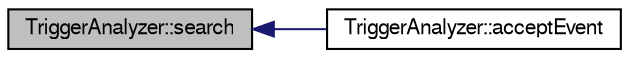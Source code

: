 digraph "TriggerAnalyzer::search"
{
  bgcolor="transparent";
  edge [fontname="FreeSans",fontsize="10",labelfontname="FreeSans",labelfontsize="10"];
  node [fontname="FreeSans",fontsize="10",shape=record];
  rankdir="LR";
  Node1 [label="TriggerAnalyzer::search",height=0.2,width=0.4,color="black", fillcolor="grey75", style="filled" fontcolor="black"];
  Node1 -> Node2 [dir="back",color="midnightblue",fontsize="10",style="solid",fontname="FreeSans"];
  Node2 [label="TriggerAnalyzer::acceptEvent",height=0.2,width=0.4,color="black",URL="$d6/deb/classTriggerAnalyzer.html#a51d0bd1fb5b3b41294f3772b4072ee2c"];
}
